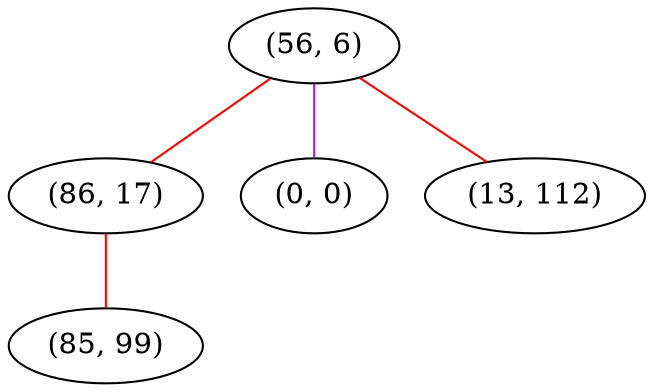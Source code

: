 graph "" {
"(56, 6)";
"(86, 17)";
"(0, 0)";
"(13, 112)";
"(85, 99)";
"(56, 6)" -- "(86, 17)"  [color=red, key=0, weight=1];
"(56, 6)" -- "(0, 0)"  [color=purple, key=0, weight=4];
"(56, 6)" -- "(13, 112)"  [color=red, key=0, weight=1];
"(86, 17)" -- "(85, 99)"  [color=red, key=0, weight=1];
}
